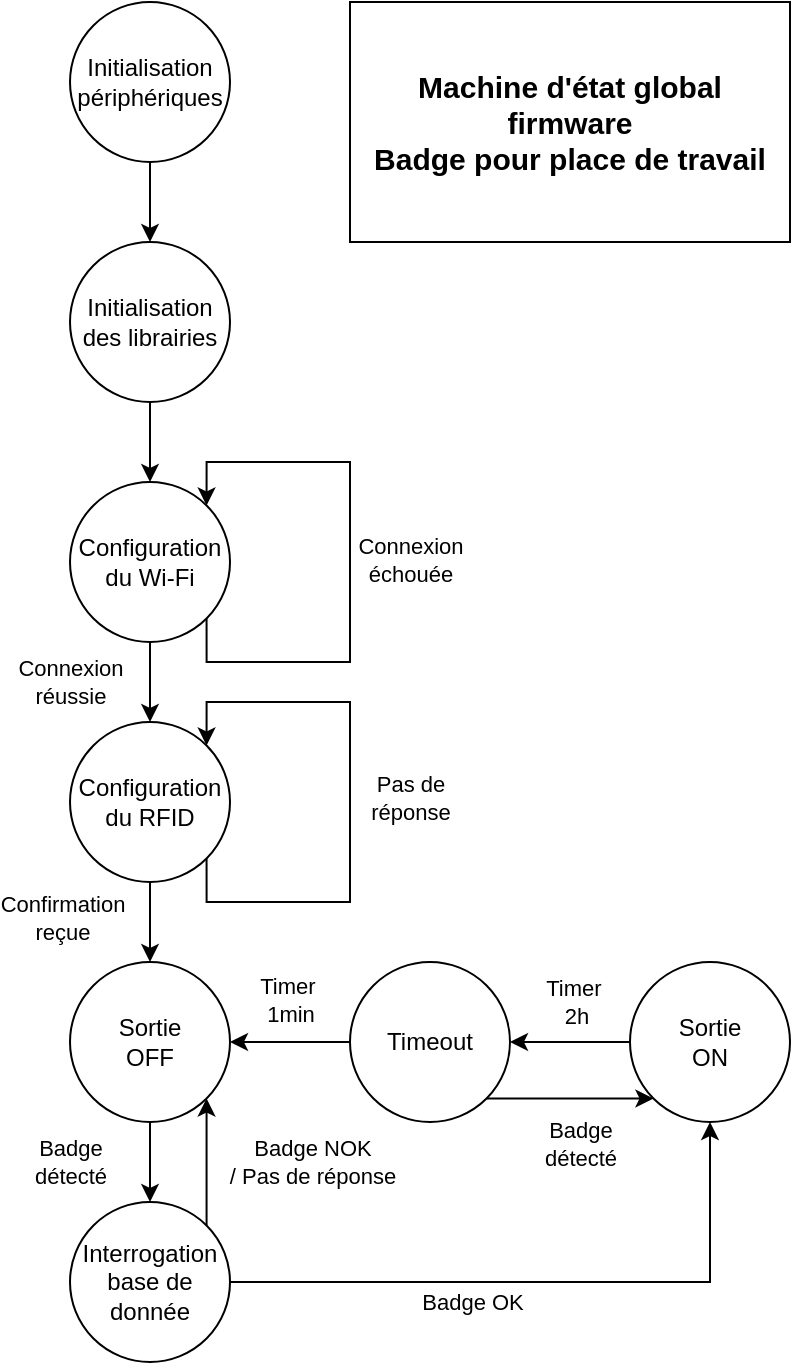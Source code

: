 <mxfile version="21.7.4" type="device">
  <diagram name="Page-1" id="TmUOmyNyKOcV6TQ-zq5K">
    <mxGraphModel dx="546" dy="1599" grid="1" gridSize="10" guides="1" tooltips="1" connect="1" arrows="1" fold="1" page="1" pageScale="1" pageWidth="827" pageHeight="1169" math="0" shadow="0">
      <root>
        <mxCell id="0" />
        <mxCell id="1" parent="0" />
        <mxCell id="OjJ4AuZd1CWCS8aJB0HX-13" value="" style="edgeStyle=orthogonalEdgeStyle;rounded=0;orthogonalLoop=1;jettySize=auto;html=1;" edge="1" parent="1" source="OjJ4AuZd1CWCS8aJB0HX-1" target="OjJ4AuZd1CWCS8aJB0HX-2">
          <mxGeometry relative="1" as="geometry" />
        </mxCell>
        <mxCell id="OjJ4AuZd1CWCS8aJB0HX-1" value="Initialisation&lt;br&gt;périphériques" style="ellipse;whiteSpace=wrap;html=1;" vertex="1" parent="1">
          <mxGeometry x="160" y="280" width="80" height="80" as="geometry" />
        </mxCell>
        <mxCell id="OjJ4AuZd1CWCS8aJB0HX-12" value="" style="edgeStyle=orthogonalEdgeStyle;rounded=0;orthogonalLoop=1;jettySize=auto;html=1;" edge="1" parent="1" source="OjJ4AuZd1CWCS8aJB0HX-2" target="OjJ4AuZd1CWCS8aJB0HX-3">
          <mxGeometry relative="1" as="geometry" />
        </mxCell>
        <mxCell id="OjJ4AuZd1CWCS8aJB0HX-2" value="Initialisation&lt;br&gt;des librairies" style="ellipse;whiteSpace=wrap;html=1;" vertex="1" parent="1">
          <mxGeometry x="160" y="400" width="80" height="80" as="geometry" />
        </mxCell>
        <mxCell id="OjJ4AuZd1CWCS8aJB0HX-10" value="" style="edgeStyle=orthogonalEdgeStyle;rounded=0;orthogonalLoop=1;jettySize=auto;html=1;" edge="1" parent="1" source="OjJ4AuZd1CWCS8aJB0HX-3" target="OjJ4AuZd1CWCS8aJB0HX-4">
          <mxGeometry relative="1" as="geometry" />
        </mxCell>
        <mxCell id="OjJ4AuZd1CWCS8aJB0HX-11" value="Connexion&lt;br&gt;réussie" style="edgeLabel;html=1;align=center;verticalAlign=middle;resizable=0;points=[];" vertex="1" connectable="0" parent="OjJ4AuZd1CWCS8aJB0HX-10">
          <mxGeometry x="-0.217" y="-1" relative="1" as="geometry">
            <mxPoint x="-39" y="4" as="offset" />
          </mxGeometry>
        </mxCell>
        <mxCell id="OjJ4AuZd1CWCS8aJB0HX-3" value="Configuration&lt;br&gt;du Wi-Fi" style="ellipse;whiteSpace=wrap;html=1;" vertex="1" parent="1">
          <mxGeometry x="160" y="520" width="80" height="80" as="geometry" />
        </mxCell>
        <mxCell id="OjJ4AuZd1CWCS8aJB0HX-18" value="" style="edgeStyle=orthogonalEdgeStyle;rounded=0;orthogonalLoop=1;jettySize=auto;html=1;" edge="1" parent="1" source="OjJ4AuZd1CWCS8aJB0HX-4" target="OjJ4AuZd1CWCS8aJB0HX-6">
          <mxGeometry relative="1" as="geometry" />
        </mxCell>
        <mxCell id="OjJ4AuZd1CWCS8aJB0HX-19" value="Confirmation&lt;br&gt;reçue" style="edgeLabel;html=1;align=center;verticalAlign=middle;resizable=0;points=[];" vertex="1" connectable="0" parent="OjJ4AuZd1CWCS8aJB0HX-18">
          <mxGeometry x="-0.103" y="3" relative="1" as="geometry">
            <mxPoint x="-47" as="offset" />
          </mxGeometry>
        </mxCell>
        <mxCell id="OjJ4AuZd1CWCS8aJB0HX-4" value="Configuration&lt;br&gt;du RFID" style="ellipse;whiteSpace=wrap;html=1;" vertex="1" parent="1">
          <mxGeometry x="160" y="640" width="80" height="80" as="geometry" />
        </mxCell>
        <mxCell id="OjJ4AuZd1CWCS8aJB0HX-5" style="edgeStyle=orthogonalEdgeStyle;rounded=0;orthogonalLoop=1;jettySize=auto;html=1;exitX=0.5;exitY=1;exitDx=0;exitDy=0;" edge="1" parent="1" source="OjJ4AuZd1CWCS8aJB0HX-2" target="OjJ4AuZd1CWCS8aJB0HX-2">
          <mxGeometry relative="1" as="geometry" />
        </mxCell>
        <mxCell id="OjJ4AuZd1CWCS8aJB0HX-22" value="" style="edgeStyle=orthogonalEdgeStyle;rounded=0;orthogonalLoop=1;jettySize=auto;html=1;" edge="1" parent="1" source="OjJ4AuZd1CWCS8aJB0HX-6" target="OjJ4AuZd1CWCS8aJB0HX-20">
          <mxGeometry relative="1" as="geometry" />
        </mxCell>
        <mxCell id="OjJ4AuZd1CWCS8aJB0HX-28" value="Badge&lt;br&gt;détecté" style="edgeLabel;html=1;align=center;verticalAlign=middle;resizable=0;points=[];" vertex="1" connectable="0" parent="OjJ4AuZd1CWCS8aJB0HX-22">
          <mxGeometry x="-0.395" relative="1" as="geometry">
            <mxPoint x="-40" y="8" as="offset" />
          </mxGeometry>
        </mxCell>
        <mxCell id="OjJ4AuZd1CWCS8aJB0HX-6" value="Sortie&lt;br&gt;OFF" style="ellipse;whiteSpace=wrap;html=1;" vertex="1" parent="1">
          <mxGeometry x="160" y="760" width="80" height="80" as="geometry" />
        </mxCell>
        <mxCell id="OjJ4AuZd1CWCS8aJB0HX-8" style="edgeStyle=orthogonalEdgeStyle;rounded=0;orthogonalLoop=1;jettySize=auto;html=1;exitX=1;exitY=1;exitDx=0;exitDy=0;entryX=1;entryY=0;entryDx=0;entryDy=0;" edge="1" parent="1" source="OjJ4AuZd1CWCS8aJB0HX-3" target="OjJ4AuZd1CWCS8aJB0HX-3">
          <mxGeometry relative="1" as="geometry">
            <Array as="points">
              <mxPoint x="262" y="610" />
              <mxPoint x="300" y="610" />
              <mxPoint x="300" y="510" />
              <mxPoint x="262" y="510" />
            </Array>
          </mxGeometry>
        </mxCell>
        <mxCell id="OjJ4AuZd1CWCS8aJB0HX-9" value="Connexion&lt;br&gt;échouée" style="edgeLabel;html=1;align=center;verticalAlign=middle;resizable=0;points=[];" vertex="1" connectable="0" parent="OjJ4AuZd1CWCS8aJB0HX-8">
          <mxGeometry x="0.014" y="-1" relative="1" as="geometry">
            <mxPoint x="29" y="1" as="offset" />
          </mxGeometry>
        </mxCell>
        <mxCell id="OjJ4AuZd1CWCS8aJB0HX-16" style="edgeStyle=orthogonalEdgeStyle;rounded=0;orthogonalLoop=1;jettySize=auto;html=1;exitX=1;exitY=1;exitDx=0;exitDy=0;entryX=1;entryY=0;entryDx=0;entryDy=0;" edge="1" parent="1" source="OjJ4AuZd1CWCS8aJB0HX-4" target="OjJ4AuZd1CWCS8aJB0HX-4">
          <mxGeometry relative="1" as="geometry">
            <Array as="points">
              <mxPoint x="262" y="730" />
              <mxPoint x="300" y="730" />
              <mxPoint x="300" y="630" />
              <mxPoint x="262" y="630" />
            </Array>
          </mxGeometry>
        </mxCell>
        <mxCell id="OjJ4AuZd1CWCS8aJB0HX-17" value="Pas de&lt;br&gt;réponse" style="edgeLabel;html=1;align=center;verticalAlign=middle;resizable=0;points=[];" vertex="1" connectable="0" parent="OjJ4AuZd1CWCS8aJB0HX-16">
          <mxGeometry x="0.082" y="-1" relative="1" as="geometry">
            <mxPoint x="29" y="9" as="offset" />
          </mxGeometry>
        </mxCell>
        <mxCell id="OjJ4AuZd1CWCS8aJB0HX-24" style="edgeStyle=orthogonalEdgeStyle;rounded=0;orthogonalLoop=1;jettySize=auto;html=1;exitX=1;exitY=0.5;exitDx=0;exitDy=0;entryX=0.5;entryY=1;entryDx=0;entryDy=0;" edge="1" parent="1" source="OjJ4AuZd1CWCS8aJB0HX-20" target="OjJ4AuZd1CWCS8aJB0HX-21">
          <mxGeometry relative="1" as="geometry" />
        </mxCell>
        <mxCell id="OjJ4AuZd1CWCS8aJB0HX-25" value="Badge OK" style="edgeLabel;html=1;align=center;verticalAlign=middle;resizable=0;points=[];" vertex="1" connectable="0" parent="OjJ4AuZd1CWCS8aJB0HX-24">
          <mxGeometry x="-0.292" y="-2" relative="1" as="geometry">
            <mxPoint x="7" y="8" as="offset" />
          </mxGeometry>
        </mxCell>
        <mxCell id="OjJ4AuZd1CWCS8aJB0HX-26" style="edgeStyle=orthogonalEdgeStyle;rounded=0;orthogonalLoop=1;jettySize=auto;html=1;exitX=1;exitY=0;exitDx=0;exitDy=0;entryX=1;entryY=1;entryDx=0;entryDy=0;" edge="1" parent="1" source="OjJ4AuZd1CWCS8aJB0HX-20" target="OjJ4AuZd1CWCS8aJB0HX-6">
          <mxGeometry relative="1" as="geometry" />
        </mxCell>
        <mxCell id="OjJ4AuZd1CWCS8aJB0HX-27" value="Badge NOK&lt;br&gt;/ Pas de réponse" style="edgeLabel;html=1;align=center;verticalAlign=middle;resizable=0;points=[];" vertex="1" connectable="0" parent="OjJ4AuZd1CWCS8aJB0HX-26">
          <mxGeometry x="-0.01" relative="1" as="geometry">
            <mxPoint x="52" as="offset" />
          </mxGeometry>
        </mxCell>
        <mxCell id="OjJ4AuZd1CWCS8aJB0HX-20" value="Interrogation&lt;br&gt;base de donnée" style="ellipse;whiteSpace=wrap;html=1;" vertex="1" parent="1">
          <mxGeometry x="160" y="880" width="80" height="80" as="geometry" />
        </mxCell>
        <mxCell id="OjJ4AuZd1CWCS8aJB0HX-32" value="" style="edgeStyle=orthogonalEdgeStyle;rounded=0;orthogonalLoop=1;jettySize=auto;html=1;" edge="1" parent="1" source="OjJ4AuZd1CWCS8aJB0HX-21" target="OjJ4AuZd1CWCS8aJB0HX-31">
          <mxGeometry relative="1" as="geometry" />
        </mxCell>
        <mxCell id="OjJ4AuZd1CWCS8aJB0HX-33" value="Timer&amp;nbsp;&lt;br&gt;2h" style="edgeLabel;html=1;align=center;verticalAlign=middle;resizable=0;points=[];" vertex="1" connectable="0" parent="OjJ4AuZd1CWCS8aJB0HX-32">
          <mxGeometry x="-0.267" relative="1" as="geometry">
            <mxPoint x="-5" y="-20" as="offset" />
          </mxGeometry>
        </mxCell>
        <mxCell id="OjJ4AuZd1CWCS8aJB0HX-21" value="Sortie&lt;br&gt;ON" style="ellipse;whiteSpace=wrap;html=1;" vertex="1" parent="1">
          <mxGeometry x="440" y="760" width="80" height="80" as="geometry" />
        </mxCell>
        <mxCell id="OjJ4AuZd1CWCS8aJB0HX-34" value="" style="edgeStyle=orthogonalEdgeStyle;rounded=0;orthogonalLoop=1;jettySize=auto;html=1;" edge="1" parent="1" source="OjJ4AuZd1CWCS8aJB0HX-31" target="OjJ4AuZd1CWCS8aJB0HX-6">
          <mxGeometry relative="1" as="geometry" />
        </mxCell>
        <mxCell id="OjJ4AuZd1CWCS8aJB0HX-36" style="edgeStyle=orthogonalEdgeStyle;rounded=0;orthogonalLoop=1;jettySize=auto;html=1;exitX=1;exitY=1;exitDx=0;exitDy=0;entryX=0;entryY=1;entryDx=0;entryDy=0;" edge="1" parent="1" source="OjJ4AuZd1CWCS8aJB0HX-31" target="OjJ4AuZd1CWCS8aJB0HX-21">
          <mxGeometry relative="1" as="geometry" />
        </mxCell>
        <mxCell id="OjJ4AuZd1CWCS8aJB0HX-37" value="Badge&lt;br&gt;détecté" style="edgeLabel;html=1;align=center;verticalAlign=middle;resizable=0;points=[];" vertex="1" connectable="0" parent="OjJ4AuZd1CWCS8aJB0HX-36">
          <mxGeometry x="0.051" y="1" relative="1" as="geometry">
            <mxPoint x="2" y="23" as="offset" />
          </mxGeometry>
        </mxCell>
        <mxCell id="OjJ4AuZd1CWCS8aJB0HX-31" value="Timeout" style="ellipse;whiteSpace=wrap;html=1;" vertex="1" parent="1">
          <mxGeometry x="300" y="760" width="80" height="80" as="geometry" />
        </mxCell>
        <mxCell id="OjJ4AuZd1CWCS8aJB0HX-35" value="Timer&amp;nbsp;&lt;br&gt;1min" style="edgeLabel;html=1;align=center;verticalAlign=middle;resizable=0;points=[];" vertex="1" connectable="0" parent="1">
          <mxGeometry x="269.995" y="780" as="geometry">
            <mxPoint y="-1" as="offset" />
          </mxGeometry>
        </mxCell>
        <mxCell id="OjJ4AuZd1CWCS8aJB0HX-38" value="Machine d&#39;état global&lt;br style=&quot;font-size: 15px;&quot;&gt;firmware&lt;br style=&quot;font-size: 15px;&quot;&gt;Badge pour place de travail" style="rounded=0;whiteSpace=wrap;html=1;fontSize=15;fontStyle=1" vertex="1" parent="1">
          <mxGeometry x="300" y="280" width="220" height="120" as="geometry" />
        </mxCell>
      </root>
    </mxGraphModel>
  </diagram>
</mxfile>
